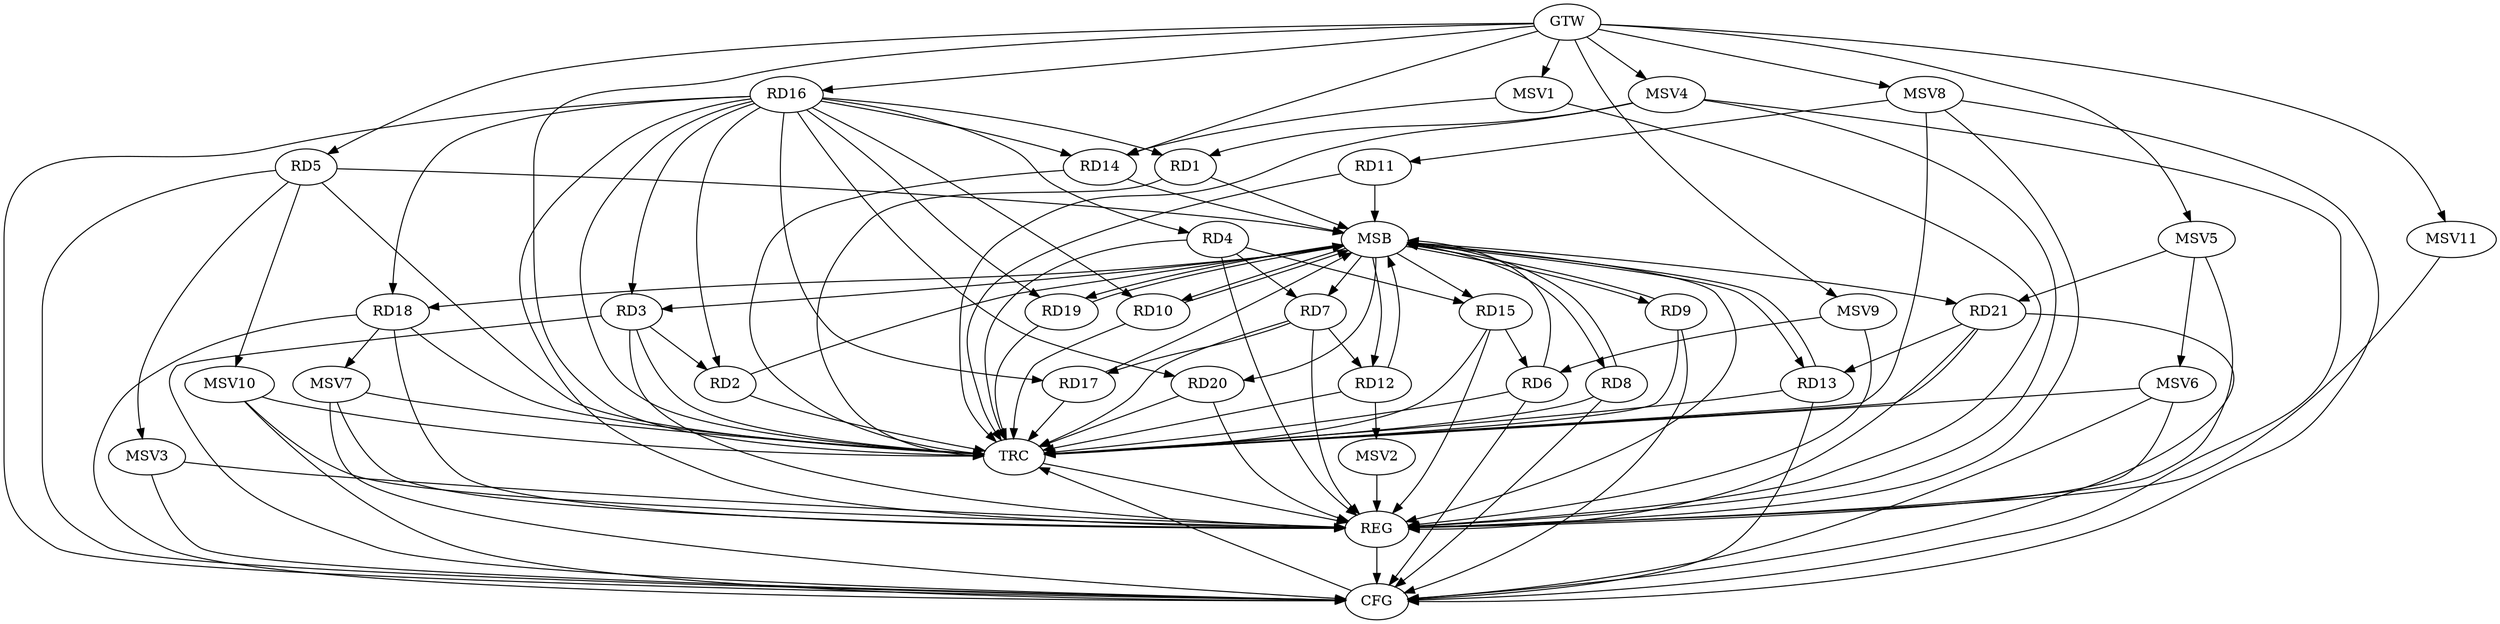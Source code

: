 strict digraph G {
  RD1 [ label="RD1" ];
  RD2 [ label="RD2" ];
  RD3 [ label="RD3" ];
  RD4 [ label="RD4" ];
  RD5 [ label="RD5" ];
  RD6 [ label="RD6" ];
  RD7 [ label="RD7" ];
  RD8 [ label="RD8" ];
  RD9 [ label="RD9" ];
  RD10 [ label="RD10" ];
  RD11 [ label="RD11" ];
  RD12 [ label="RD12" ];
  RD13 [ label="RD13" ];
  RD14 [ label="RD14" ];
  RD15 [ label="RD15" ];
  RD16 [ label="RD16" ];
  RD17 [ label="RD17" ];
  RD18 [ label="RD18" ];
  RD19 [ label="RD19" ];
  RD20 [ label="RD20" ];
  RD21 [ label="RD21" ];
  GTW [ label="GTW" ];
  REG [ label="REG" ];
  MSB [ label="MSB" ];
  CFG [ label="CFG" ];
  TRC [ label="TRC" ];
  MSV1 [ label="MSV1" ];
  MSV2 [ label="MSV2" ];
  MSV3 [ label="MSV3" ];
  MSV4 [ label="MSV4" ];
  MSV5 [ label="MSV5" ];
  MSV6 [ label="MSV6" ];
  MSV7 [ label="MSV7" ];
  MSV8 [ label="MSV8" ];
  MSV9 [ label="MSV9" ];
  MSV10 [ label="MSV10" ];
  MSV11 [ label="MSV11" ];
  RD3 -> RD2;
  RD16 -> RD2;
  RD16 -> RD3;
  RD4 -> RD7;
  RD4 -> RD15;
  RD15 -> RD6;
  RD7 -> RD12;
  RD7 -> RD17;
  RD21 -> RD13;
  GTW -> RD5;
  GTW -> RD14;
  GTW -> RD16;
  RD3 -> REG;
  RD4 -> REG;
  RD7 -> REG;
  RD15 -> REG;
  RD16 -> REG;
  RD18 -> REG;
  RD20 -> REG;
  RD21 -> REG;
  RD1 -> MSB;
  MSB -> RD12;
  MSB -> REG;
  RD2 -> MSB;
  MSB -> RD9;
  MSB -> RD10;
  RD5 -> MSB;
  MSB -> RD20;
  RD6 -> MSB;
  RD8 -> MSB;
  RD9 -> MSB;
  RD10 -> MSB;
  MSB -> RD8;
  MSB -> RD15;
  RD11 -> MSB;
  RD12 -> MSB;
  MSB -> RD3;
  MSB -> RD13;
  MSB -> RD18;
  MSB -> RD19;
  RD13 -> MSB;
  RD14 -> MSB;
  MSB -> RD7;
  MSB -> RD21;
  RD17 -> MSB;
  RD19 -> MSB;
  RD8 -> CFG;
  RD9 -> CFG;
  RD18 -> CFG;
  RD16 -> CFG;
  RD5 -> CFG;
  RD13 -> CFG;
  RD21 -> CFG;
  RD6 -> CFG;
  RD3 -> CFG;
  REG -> CFG;
  RD1 -> TRC;
  RD2 -> TRC;
  RD3 -> TRC;
  RD4 -> TRC;
  RD5 -> TRC;
  RD6 -> TRC;
  RD7 -> TRC;
  RD8 -> TRC;
  RD9 -> TRC;
  RD10 -> TRC;
  RD11 -> TRC;
  RD12 -> TRC;
  RD13 -> TRC;
  RD14 -> TRC;
  RD15 -> TRC;
  RD16 -> TRC;
  RD17 -> TRC;
  RD18 -> TRC;
  RD19 -> TRC;
  RD20 -> TRC;
  RD21 -> TRC;
  GTW -> TRC;
  CFG -> TRC;
  TRC -> REG;
  RD16 -> RD17;
  RD16 -> RD1;
  RD16 -> RD14;
  RD16 -> RD10;
  RD16 -> RD19;
  RD16 -> RD4;
  RD16 -> RD18;
  RD16 -> RD20;
  MSV1 -> RD14;
  GTW -> MSV1;
  MSV1 -> REG;
  RD12 -> MSV2;
  MSV2 -> REG;
  RD5 -> MSV3;
  MSV3 -> REG;
  MSV3 -> CFG;
  MSV4 -> RD1;
  GTW -> MSV4;
  MSV4 -> REG;
  MSV4 -> TRC;
  MSV4 -> CFG;
  MSV5 -> RD21;
  GTW -> MSV5;
  MSV5 -> REG;
  MSV5 -> MSV6;
  MSV6 -> REG;
  MSV6 -> TRC;
  MSV6 -> CFG;
  RD18 -> MSV7;
  MSV7 -> REG;
  MSV7 -> TRC;
  MSV7 -> CFG;
  MSV8 -> RD11;
  GTW -> MSV8;
  MSV8 -> REG;
  MSV8 -> TRC;
  MSV8 -> CFG;
  MSV9 -> RD6;
  GTW -> MSV9;
  MSV9 -> REG;
  RD5 -> MSV10;
  MSV10 -> REG;
  MSV10 -> TRC;
  MSV10 -> CFG;
  GTW -> MSV11;
  MSV11 -> REG;
}
